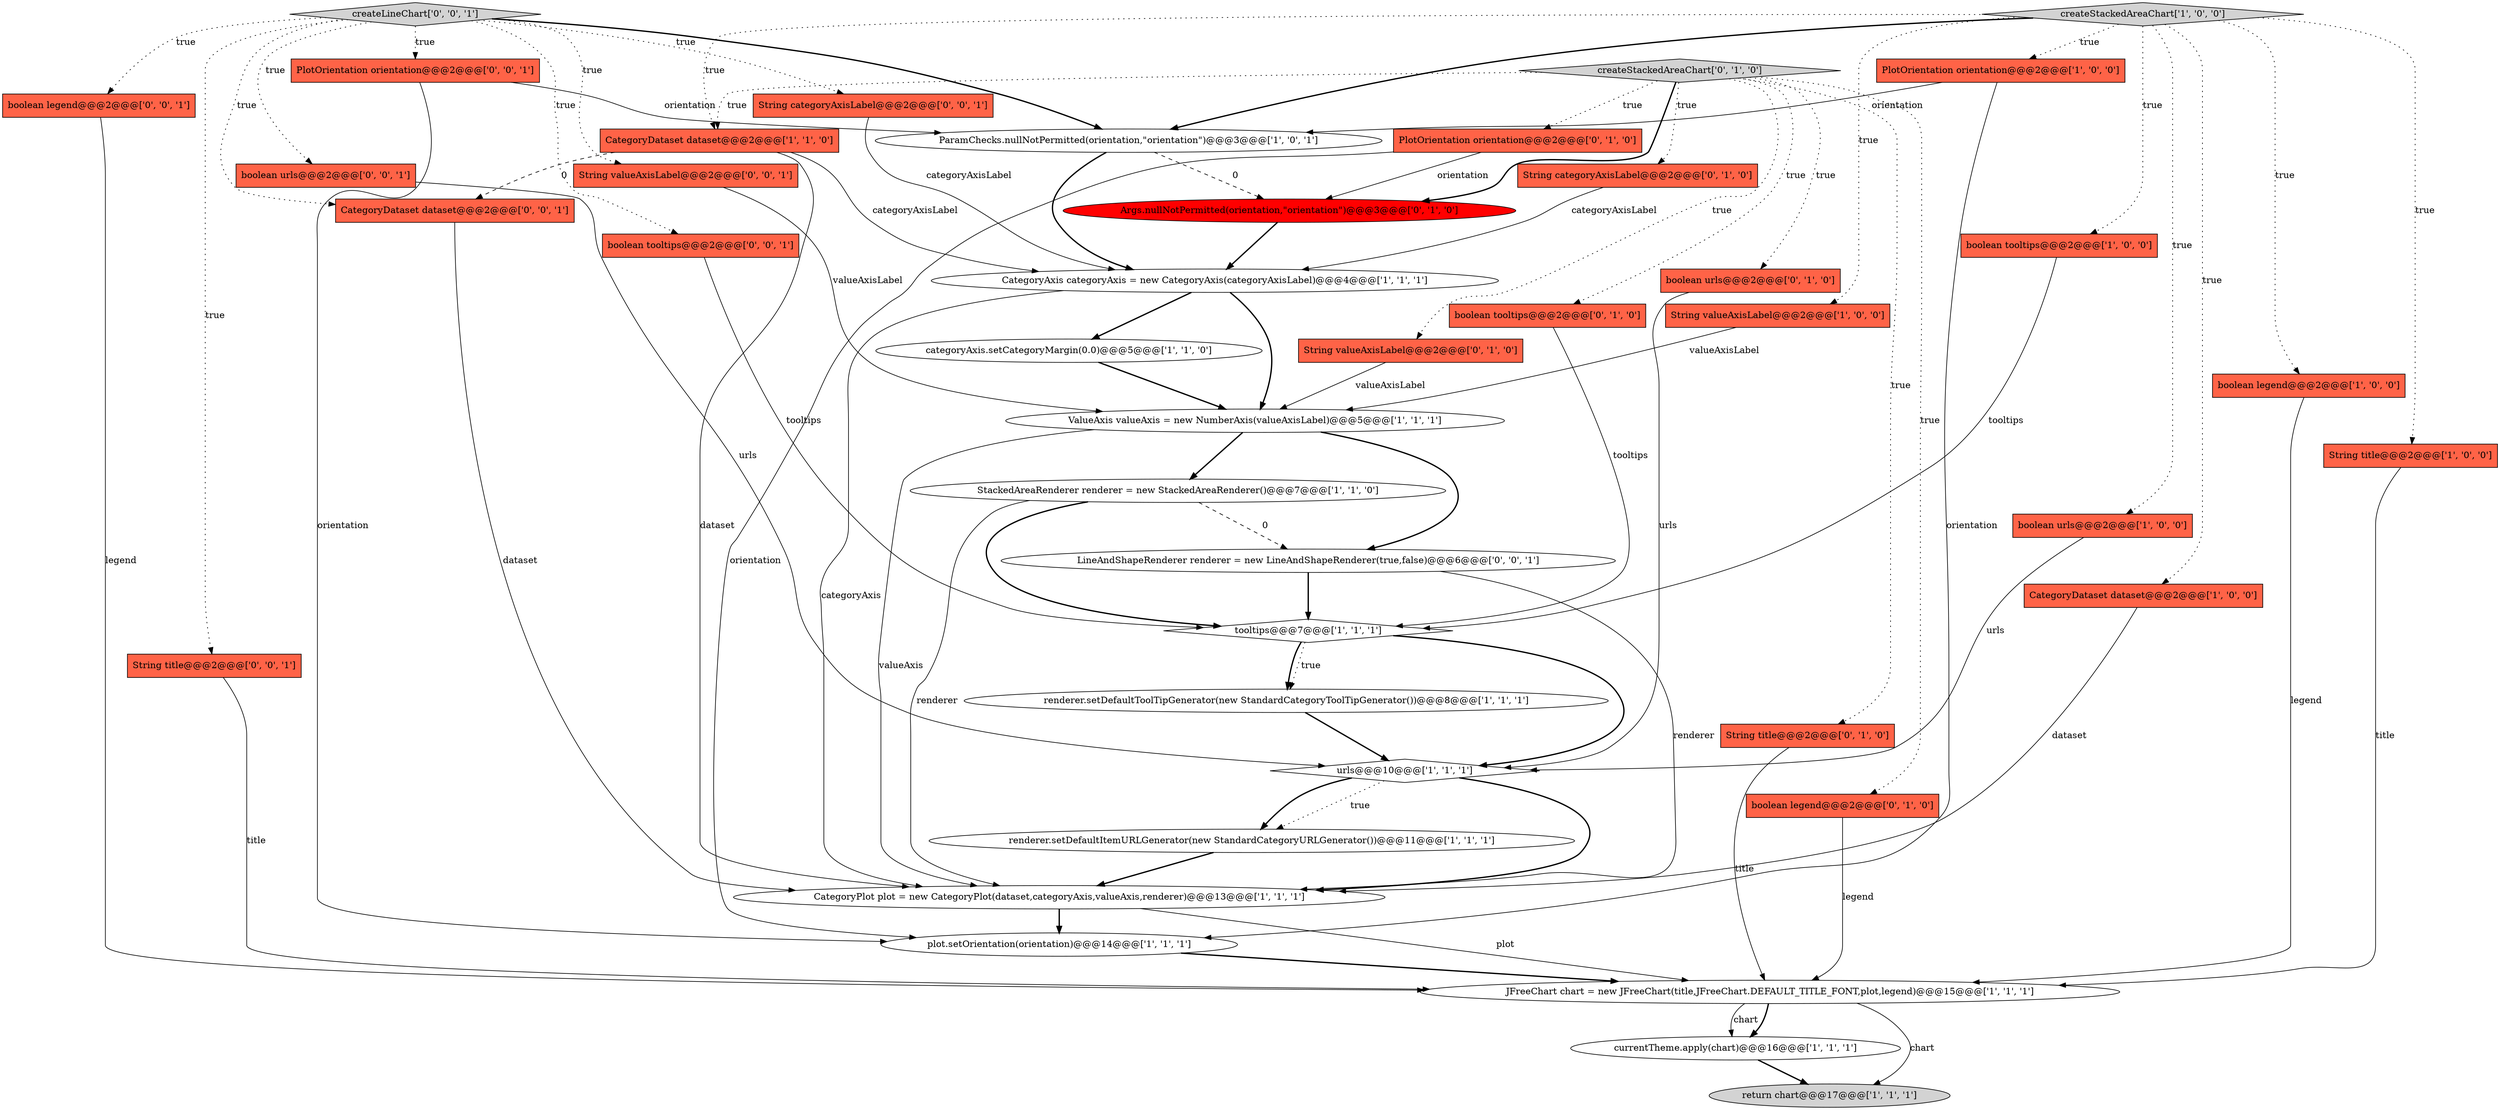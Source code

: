 digraph {
40 [style = filled, label = "CategoryDataset dataset@@@2@@@['0', '0', '1']", fillcolor = tomato, shape = box image = "AAA0AAABBB3BBB"];
35 [style = filled, label = "boolean urls@@@2@@@['0', '0', '1']", fillcolor = tomato, shape = box image = "AAA0AAABBB3BBB"];
16 [style = filled, label = "tooltips@@@7@@@['1', '1', '1']", fillcolor = white, shape = diamond image = "AAA0AAABBB1BBB"];
0 [style = filled, label = "JFreeChart chart = new JFreeChart(title,JFreeChart.DEFAULT_TITLE_FONT,plot,legend)@@@15@@@['1', '1', '1']", fillcolor = white, shape = ellipse image = "AAA0AAABBB1BBB"];
18 [style = filled, label = "StackedAreaRenderer renderer = new StackedAreaRenderer()@@@7@@@['1', '1', '0']", fillcolor = white, shape = ellipse image = "AAA0AAABBB1BBB"];
25 [style = filled, label = "PlotOrientation orientation@@@2@@@['0', '1', '0']", fillcolor = tomato, shape = box image = "AAA0AAABBB2BBB"];
28 [style = filled, label = "boolean urls@@@2@@@['0', '1', '0']", fillcolor = tomato, shape = box image = "AAA0AAABBB2BBB"];
3 [style = filled, label = "PlotOrientation orientation@@@2@@@['1', '0', '0']", fillcolor = tomato, shape = box image = "AAA0AAABBB1BBB"];
7 [style = filled, label = "urls@@@10@@@['1', '1', '1']", fillcolor = white, shape = diamond image = "AAA0AAABBB1BBB"];
14 [style = filled, label = "renderer.setDefaultToolTipGenerator(new StandardCategoryToolTipGenerator())@@@8@@@['1', '1', '1']", fillcolor = white, shape = ellipse image = "AAA0AAABBB1BBB"];
32 [style = filled, label = "boolean legend@@@2@@@['0', '0', '1']", fillcolor = tomato, shape = box image = "AAA0AAABBB3BBB"];
21 [style = filled, label = "CategoryDataset dataset@@@2@@@['1', '1', '0']", fillcolor = tomato, shape = box image = "AAA0AAABBB1BBB"];
8 [style = filled, label = "boolean tooltips@@@2@@@['1', '0', '0']", fillcolor = tomato, shape = box image = "AAA0AAABBB1BBB"];
12 [style = filled, label = "currentTheme.apply(chart)@@@16@@@['1', '1', '1']", fillcolor = white, shape = ellipse image = "AAA0AAABBB1BBB"];
10 [style = filled, label = "CategoryPlot plot = new CategoryPlot(dataset,categoryAxis,valueAxis,renderer)@@@13@@@['1', '1', '1']", fillcolor = white, shape = ellipse image = "AAA0AAABBB1BBB"];
27 [style = filled, label = "boolean tooltips@@@2@@@['0', '1', '0']", fillcolor = tomato, shape = box image = "AAA0AAABBB2BBB"];
20 [style = filled, label = "createStackedAreaChart['1', '0', '0']", fillcolor = lightgray, shape = diamond image = "AAA0AAABBB1BBB"];
9 [style = filled, label = "CategoryAxis categoryAxis = new CategoryAxis(categoryAxisLabel)@@@4@@@['1', '1', '1']", fillcolor = white, shape = ellipse image = "AAA0AAABBB1BBB"];
13 [style = filled, label = "renderer.setDefaultItemURLGenerator(new StandardCategoryURLGenerator())@@@11@@@['1', '1', '1']", fillcolor = white, shape = ellipse image = "AAA0AAABBB1BBB"];
38 [style = filled, label = "String categoryAxisLabel@@@2@@@['0', '0', '1']", fillcolor = tomato, shape = box image = "AAA0AAABBB3BBB"];
41 [style = filled, label = "LineAndShapeRenderer renderer = new LineAndShapeRenderer(true,false)@@@6@@@['0', '0', '1']", fillcolor = white, shape = ellipse image = "AAA0AAABBB3BBB"];
5 [style = filled, label = "String valueAxisLabel@@@2@@@['1', '0', '0']", fillcolor = tomato, shape = box image = "AAA0AAABBB1BBB"];
37 [style = filled, label = "boolean tooltips@@@2@@@['0', '0', '1']", fillcolor = tomato, shape = box image = "AAA0AAABBB3BBB"];
36 [style = filled, label = "createLineChart['0', '0', '1']", fillcolor = lightgray, shape = diamond image = "AAA0AAABBB3BBB"];
1 [style = filled, label = "boolean legend@@@2@@@['1', '0', '0']", fillcolor = tomato, shape = box image = "AAA0AAABBB1BBB"];
34 [style = filled, label = "String valueAxisLabel@@@2@@@['0', '0', '1']", fillcolor = tomato, shape = box image = "AAA0AAABBB3BBB"];
26 [style = filled, label = "Args.nullNotPermitted(orientation,\"orientation\")@@@3@@@['0', '1', '0']", fillcolor = red, shape = ellipse image = "AAA1AAABBB2BBB"];
6 [style = filled, label = "categoryAxis.setCategoryMargin(0.0)@@@5@@@['1', '1', '0']", fillcolor = white, shape = ellipse image = "AAA0AAABBB1BBB"];
19 [style = filled, label = "ValueAxis valueAxis = new NumberAxis(valueAxisLabel)@@@5@@@['1', '1', '1']", fillcolor = white, shape = ellipse image = "AAA0AAABBB1BBB"];
17 [style = filled, label = "String title@@@2@@@['1', '0', '0']", fillcolor = tomato, shape = box image = "AAA0AAABBB1BBB"];
22 [style = filled, label = "return chart@@@17@@@['1', '1', '1']", fillcolor = lightgray, shape = ellipse image = "AAA0AAABBB1BBB"];
23 [style = filled, label = "String title@@@2@@@['0', '1', '0']", fillcolor = tomato, shape = box image = "AAA0AAABBB2BBB"];
33 [style = filled, label = "String title@@@2@@@['0', '0', '1']", fillcolor = tomato, shape = box image = "AAA0AAABBB3BBB"];
24 [style = filled, label = "String categoryAxisLabel@@@2@@@['0', '1', '0']", fillcolor = tomato, shape = box image = "AAA0AAABBB2BBB"];
4 [style = filled, label = "plot.setOrientation(orientation)@@@14@@@['1', '1', '1']", fillcolor = white, shape = ellipse image = "AAA0AAABBB1BBB"];
15 [style = filled, label = "ParamChecks.nullNotPermitted(orientation,\"orientation\")@@@3@@@['1', '0', '1']", fillcolor = white, shape = ellipse image = "AAA0AAABBB1BBB"];
2 [style = filled, label = "boolean urls@@@2@@@['1', '0', '0']", fillcolor = tomato, shape = box image = "AAA0AAABBB1BBB"];
39 [style = filled, label = "PlotOrientation orientation@@@2@@@['0', '0', '1']", fillcolor = tomato, shape = box image = "AAA0AAABBB3BBB"];
31 [style = filled, label = "createStackedAreaChart['0', '1', '0']", fillcolor = lightgray, shape = diamond image = "AAA0AAABBB2BBB"];
11 [style = filled, label = "CategoryDataset dataset@@@2@@@['1', '0', '0']", fillcolor = tomato, shape = box image = "AAA0AAABBB1BBB"];
29 [style = filled, label = "String valueAxisLabel@@@2@@@['0', '1', '0']", fillcolor = tomato, shape = box image = "AAA0AAABBB2BBB"];
30 [style = filled, label = "boolean legend@@@2@@@['0', '1', '0']", fillcolor = tomato, shape = box image = "AAA0AAABBB2BBB"];
20->11 [style = dotted, label="true"];
16->7 [style = bold, label=""];
26->9 [style = bold, label=""];
18->10 [style = solid, label="renderer"];
36->38 [style = dotted, label="true"];
9->6 [style = bold, label=""];
14->7 [style = bold, label=""];
31->21 [style = dotted, label="true"];
17->0 [style = solid, label="title"];
36->39 [style = dotted, label="true"];
31->28 [style = dotted, label="true"];
24->9 [style = solid, label="categoryAxisLabel"];
3->4 [style = solid, label="orientation"];
31->27 [style = dotted, label="true"];
39->15 [style = solid, label="orientation"];
16->14 [style = bold, label=""];
40->10 [style = solid, label="dataset"];
20->15 [style = bold, label=""];
12->22 [style = bold, label=""];
31->25 [style = dotted, label="true"];
34->19 [style = solid, label="valueAxisLabel"];
9->10 [style = solid, label="categoryAxis"];
0->22 [style = solid, label="chart"];
19->18 [style = bold, label=""];
30->0 [style = solid, label="legend"];
7->13 [style = dotted, label="true"];
21->9 [style = solid, label="categoryAxisLabel"];
36->40 [style = dotted, label="true"];
3->15 [style = solid, label="orientation"];
4->0 [style = bold, label=""];
20->5 [style = dotted, label="true"];
31->30 [style = dotted, label="true"];
29->19 [style = solid, label="valueAxisLabel"];
5->19 [style = solid, label="valueAxisLabel"];
25->26 [style = solid, label="orientation"];
19->41 [style = bold, label=""];
15->9 [style = bold, label=""];
27->16 [style = solid, label="tooltips"];
31->23 [style = dotted, label="true"];
16->14 [style = dotted, label="true"];
15->26 [style = dashed, label="0"];
20->3 [style = dotted, label="true"];
31->29 [style = dotted, label="true"];
8->16 [style = solid, label="tooltips"];
1->0 [style = solid, label="legend"];
13->10 [style = bold, label=""];
20->17 [style = dotted, label="true"];
0->12 [style = bold, label=""];
36->32 [style = dotted, label="true"];
35->7 [style = solid, label="urls"];
36->37 [style = dotted, label="true"];
32->0 [style = solid, label="legend"];
31->26 [style = bold, label=""];
20->1 [style = dotted, label="true"];
28->7 [style = solid, label="urls"];
23->0 [style = solid, label="title"];
2->7 [style = solid, label="urls"];
9->19 [style = bold, label=""];
41->16 [style = bold, label=""];
39->4 [style = solid, label="orientation"];
36->33 [style = dotted, label="true"];
7->13 [style = bold, label=""];
18->16 [style = bold, label=""];
25->4 [style = solid, label="orientation"];
41->10 [style = solid, label="renderer"];
7->10 [style = bold, label=""];
20->8 [style = dotted, label="true"];
18->41 [style = dashed, label="0"];
36->15 [style = bold, label=""];
10->0 [style = solid, label="plot"];
6->19 [style = bold, label=""];
20->21 [style = dotted, label="true"];
0->12 [style = solid, label="chart"];
21->40 [style = dashed, label="0"];
10->4 [style = bold, label=""];
20->2 [style = dotted, label="true"];
19->10 [style = solid, label="valueAxis"];
31->24 [style = dotted, label="true"];
33->0 [style = solid, label="title"];
36->35 [style = dotted, label="true"];
38->9 [style = solid, label="categoryAxisLabel"];
36->34 [style = dotted, label="true"];
11->10 [style = solid, label="dataset"];
37->16 [style = solid, label="tooltips"];
21->10 [style = solid, label="dataset"];
}
